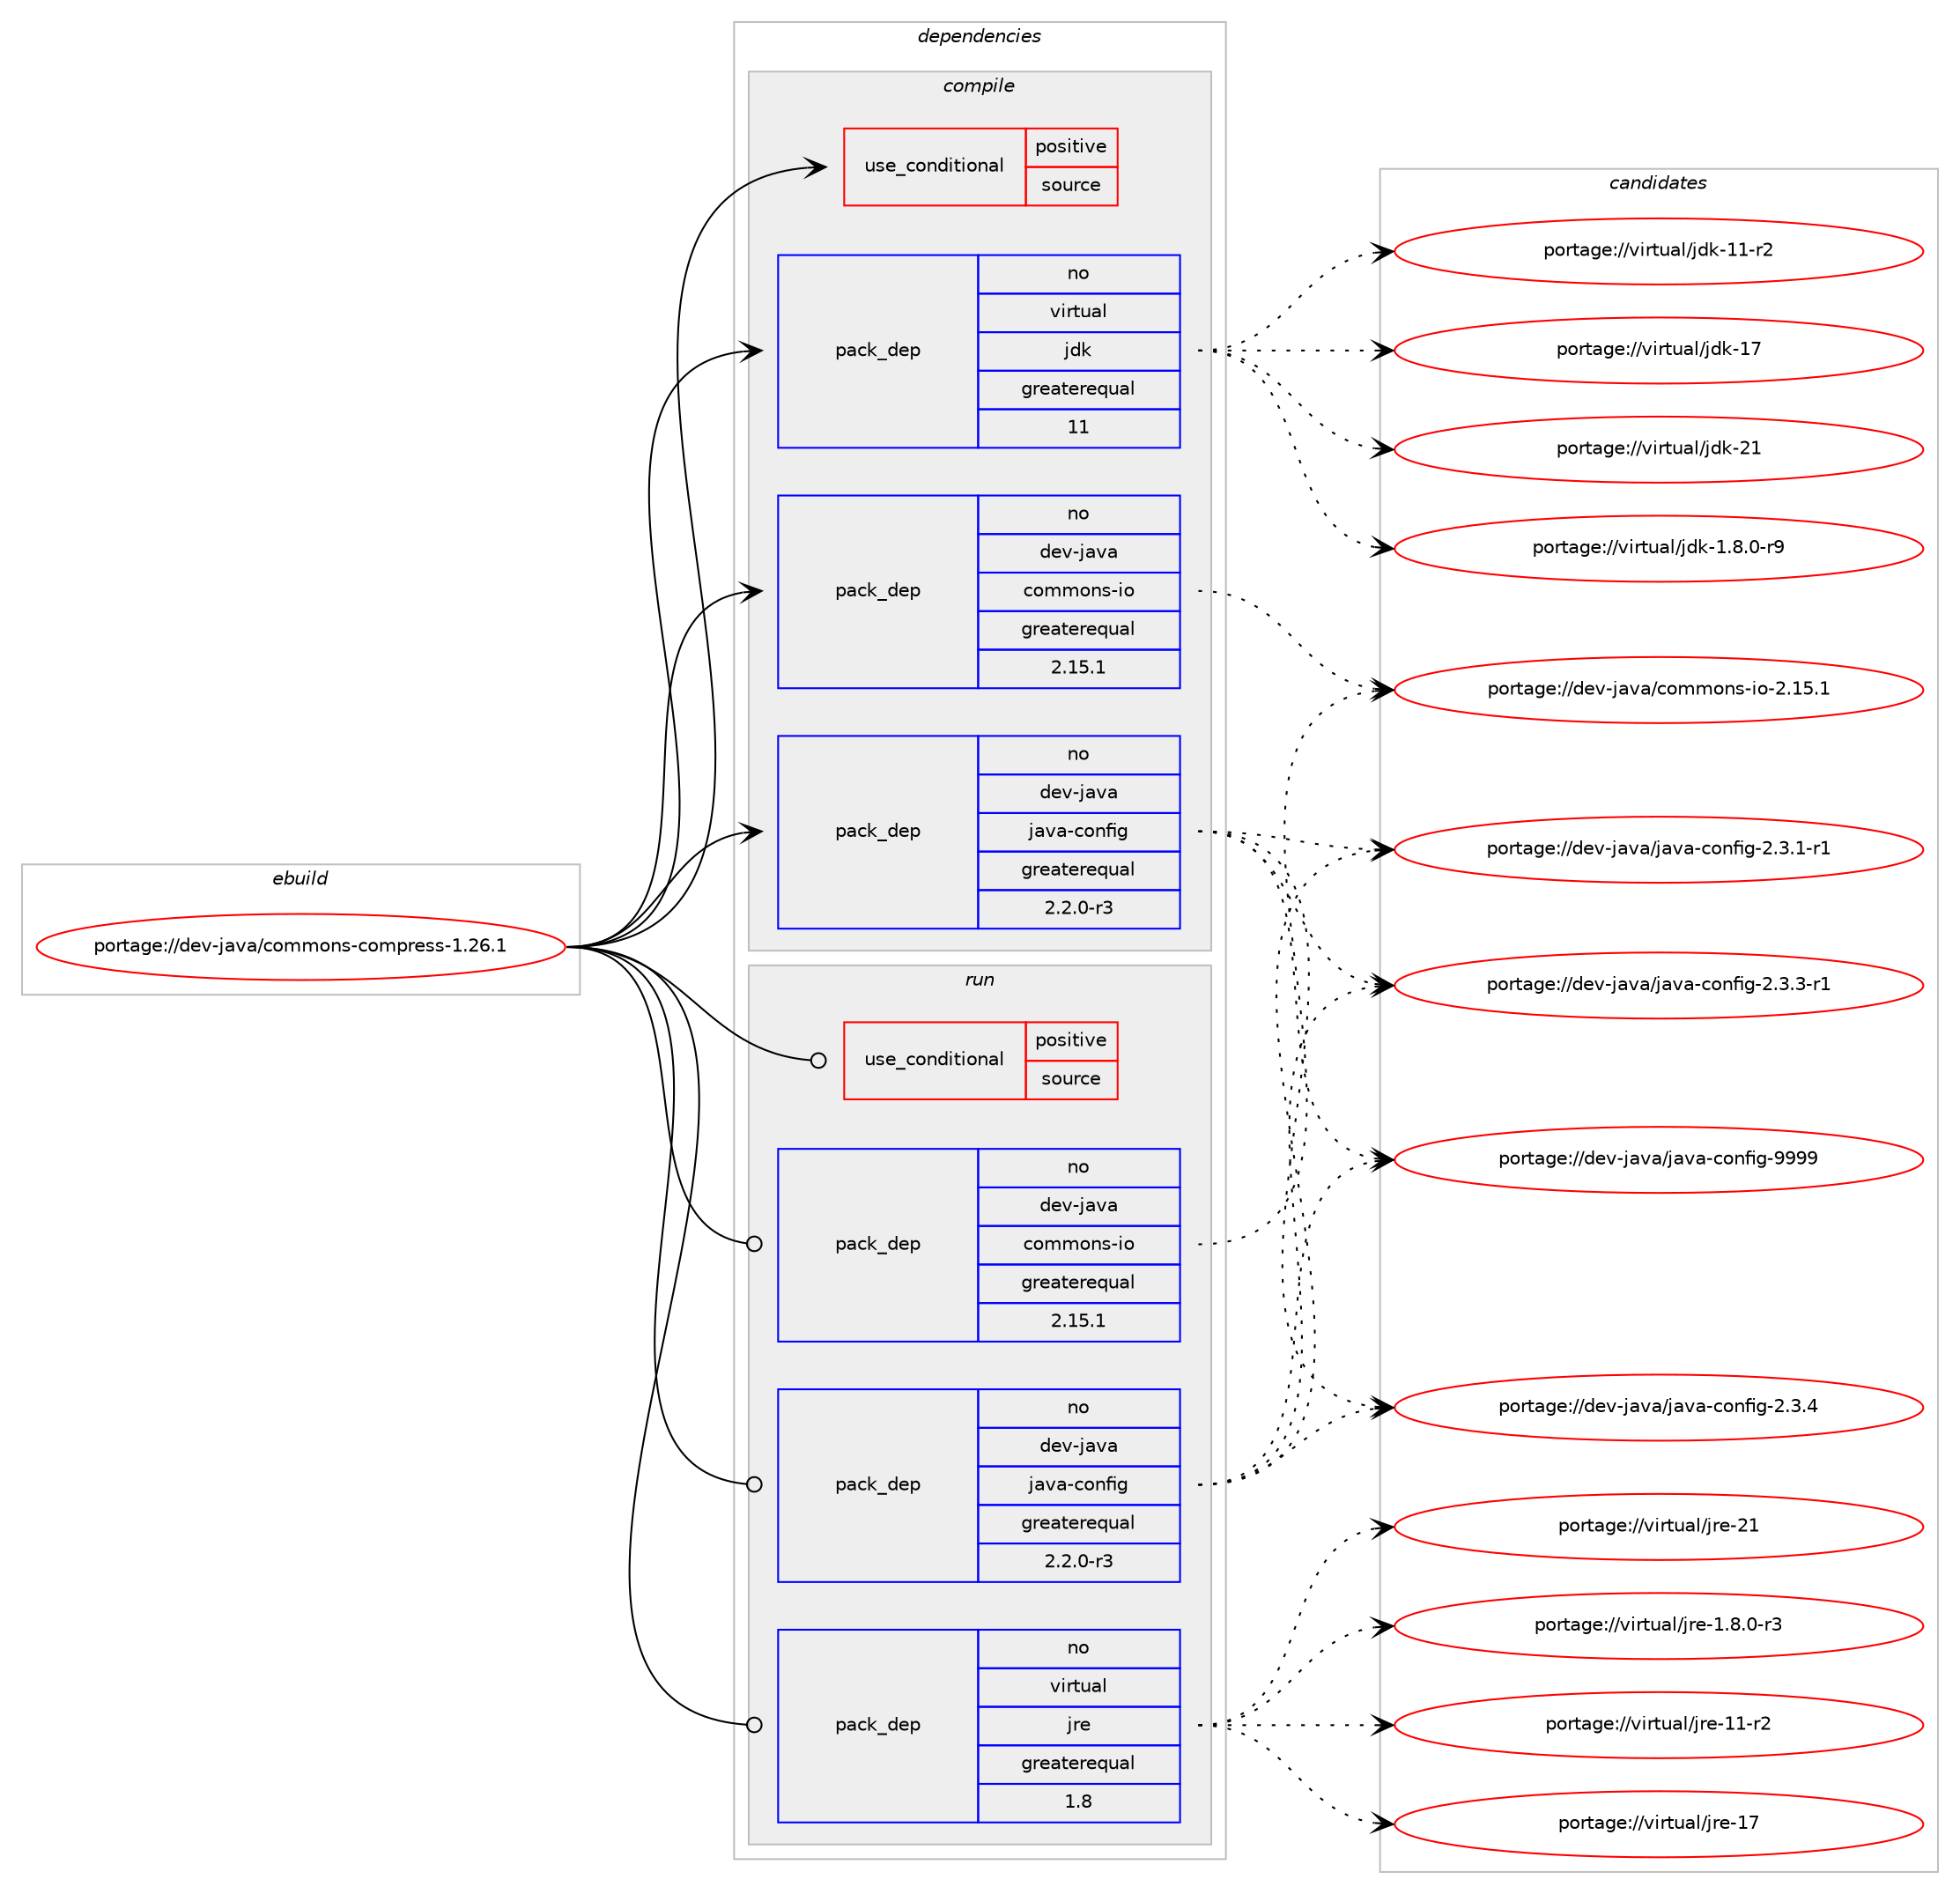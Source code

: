 digraph prolog {

# *************
# Graph options
# *************

newrank=true;
concentrate=true;
compound=true;
graph [rankdir=LR,fontname=Helvetica,fontsize=10,ranksep=1.5];#, ranksep=2.5, nodesep=0.2];
edge  [arrowhead=vee];
node  [fontname=Helvetica,fontsize=10];

# **********
# The ebuild
# **********

subgraph cluster_leftcol {
color=gray;
rank=same;
label=<<i>ebuild</i>>;
id [label="portage://dev-java/commons-compress-1.26.1", color=red, width=4, href="../dev-java/commons-compress-1.26.1.svg"];
}

# ****************
# The dependencies
# ****************

subgraph cluster_midcol {
color=gray;
label=<<i>dependencies</i>>;
subgraph cluster_compile {
fillcolor="#eeeeee";
style=filled;
label=<<i>compile</i>>;
subgraph cond20958 {
dependency47161 [label=<<TABLE BORDER="0" CELLBORDER="1" CELLSPACING="0" CELLPADDING="4"><TR><TD ROWSPAN="3" CELLPADDING="10">use_conditional</TD></TR><TR><TD>positive</TD></TR><TR><TD>source</TD></TR></TABLE>>, shape=none, color=red];
# *** BEGIN UNKNOWN DEPENDENCY TYPE (TODO) ***
# dependency47161 -> package_dependency(portage://dev-java/commons-compress-1.26.1,install,no,app-arch,zip,none,[,,],[],[])
# *** END UNKNOWN DEPENDENCY TYPE (TODO) ***

}
id:e -> dependency47161:w [weight=20,style="solid",arrowhead="vee"];
# *** BEGIN UNKNOWN DEPENDENCY TYPE (TODO) ***
# id -> package_dependency(portage://dev-java/commons-compress-1.26.1,install,no,dev-java,asm,none,[,,],[slot(9)],[])
# *** END UNKNOWN DEPENDENCY TYPE (TODO) ***

# *** BEGIN UNKNOWN DEPENDENCY TYPE (TODO) ***
# id -> package_dependency(portage://dev-java/commons-compress-1.26.1,install,no,dev-java,brotli-dec,none,[,,],[slot(0)],[])
# *** END UNKNOWN DEPENDENCY TYPE (TODO) ***

# *** BEGIN UNKNOWN DEPENDENCY TYPE (TODO) ***
# id -> package_dependency(portage://dev-java/commons-compress-1.26.1,install,no,dev-java,commons-codec,none,[,,],[slot(0)],[])
# *** END UNKNOWN DEPENDENCY TYPE (TODO) ***

subgraph pack25179 {
dependency47162 [label=<<TABLE BORDER="0" CELLBORDER="1" CELLSPACING="0" CELLPADDING="4" WIDTH="220"><TR><TD ROWSPAN="6" CELLPADDING="30">pack_dep</TD></TR><TR><TD WIDTH="110">no</TD></TR><TR><TD>dev-java</TD></TR><TR><TD>commons-io</TD></TR><TR><TD>greaterequal</TD></TR><TR><TD>2.15.1</TD></TR></TABLE>>, shape=none, color=blue];
}
id:e -> dependency47162:w [weight=20,style="solid",arrowhead="vee"];
# *** BEGIN UNKNOWN DEPENDENCY TYPE (TODO) ***
# id -> package_dependency(portage://dev-java/commons-compress-1.26.1,install,no,dev-java,commons-lang,none,[,,],[slot(3.6)],[])
# *** END UNKNOWN DEPENDENCY TYPE (TODO) ***

subgraph pack25180 {
dependency47163 [label=<<TABLE BORDER="0" CELLBORDER="1" CELLSPACING="0" CELLPADDING="4" WIDTH="220"><TR><TD ROWSPAN="6" CELLPADDING="30">pack_dep</TD></TR><TR><TD WIDTH="110">no</TD></TR><TR><TD>dev-java</TD></TR><TR><TD>java-config</TD></TR><TR><TD>greaterequal</TD></TR><TR><TD>2.2.0-r3</TD></TR></TABLE>>, shape=none, color=blue];
}
id:e -> dependency47163:w [weight=20,style="solid",arrowhead="vee"];
# *** BEGIN UNKNOWN DEPENDENCY TYPE (TODO) ***
# id -> package_dependency(portage://dev-java/commons-compress-1.26.1,install,no,dev-java,osgi-core,none,[,,],[slot(0)],[])
# *** END UNKNOWN DEPENDENCY TYPE (TODO) ***

# *** BEGIN UNKNOWN DEPENDENCY TYPE (TODO) ***
# id -> package_dependency(portage://dev-java/commons-compress-1.26.1,install,no,dev-java,xz-java,none,[,,],[slot(0)],[])
# *** END UNKNOWN DEPENDENCY TYPE (TODO) ***

# *** BEGIN UNKNOWN DEPENDENCY TYPE (TODO) ***
# id -> package_dependency(portage://dev-java/commons-compress-1.26.1,install,no,dev-java,zstd-jni,none,[,,],[slot(0)],[])
# *** END UNKNOWN DEPENDENCY TYPE (TODO) ***

subgraph pack25181 {
dependency47164 [label=<<TABLE BORDER="0" CELLBORDER="1" CELLSPACING="0" CELLPADDING="4" WIDTH="220"><TR><TD ROWSPAN="6" CELLPADDING="30">pack_dep</TD></TR><TR><TD WIDTH="110">no</TD></TR><TR><TD>virtual</TD></TR><TR><TD>jdk</TD></TR><TR><TD>greaterequal</TD></TR><TR><TD>11</TD></TR></TABLE>>, shape=none, color=blue];
}
id:e -> dependency47164:w [weight=20,style="solid",arrowhead="vee"];
}
subgraph cluster_compileandrun {
fillcolor="#eeeeee";
style=filled;
label=<<i>compile and run</i>>;
}
subgraph cluster_run {
fillcolor="#eeeeee";
style=filled;
label=<<i>run</i>>;
subgraph cond20959 {
dependency47165 [label=<<TABLE BORDER="0" CELLBORDER="1" CELLSPACING="0" CELLPADDING="4"><TR><TD ROWSPAN="3" CELLPADDING="10">use_conditional</TD></TR><TR><TD>positive</TD></TR><TR><TD>source</TD></TR></TABLE>>, shape=none, color=red];
# *** BEGIN UNKNOWN DEPENDENCY TYPE (TODO) ***
# dependency47165 -> package_dependency(portage://dev-java/commons-compress-1.26.1,run,no,app-arch,zip,none,[,,],[],[])
# *** END UNKNOWN DEPENDENCY TYPE (TODO) ***

}
id:e -> dependency47165:w [weight=20,style="solid",arrowhead="odot"];
# *** BEGIN UNKNOWN DEPENDENCY TYPE (TODO) ***
# id -> package_dependency(portage://dev-java/commons-compress-1.26.1,run,no,dev-java,asm,none,[,,],[slot(9)],[])
# *** END UNKNOWN DEPENDENCY TYPE (TODO) ***

# *** BEGIN UNKNOWN DEPENDENCY TYPE (TODO) ***
# id -> package_dependency(portage://dev-java/commons-compress-1.26.1,run,no,dev-java,brotli-dec,none,[,,],[slot(0)],[])
# *** END UNKNOWN DEPENDENCY TYPE (TODO) ***

# *** BEGIN UNKNOWN DEPENDENCY TYPE (TODO) ***
# id -> package_dependency(portage://dev-java/commons-compress-1.26.1,run,no,dev-java,commons-codec,none,[,,],[slot(0)],[])
# *** END UNKNOWN DEPENDENCY TYPE (TODO) ***

subgraph pack25182 {
dependency47166 [label=<<TABLE BORDER="0" CELLBORDER="1" CELLSPACING="0" CELLPADDING="4" WIDTH="220"><TR><TD ROWSPAN="6" CELLPADDING="30">pack_dep</TD></TR><TR><TD WIDTH="110">no</TD></TR><TR><TD>dev-java</TD></TR><TR><TD>commons-io</TD></TR><TR><TD>greaterequal</TD></TR><TR><TD>2.15.1</TD></TR></TABLE>>, shape=none, color=blue];
}
id:e -> dependency47166:w [weight=20,style="solid",arrowhead="odot"];
# *** BEGIN UNKNOWN DEPENDENCY TYPE (TODO) ***
# id -> package_dependency(portage://dev-java/commons-compress-1.26.1,run,no,dev-java,commons-lang,none,[,,],[slot(3.6)],[])
# *** END UNKNOWN DEPENDENCY TYPE (TODO) ***

subgraph pack25183 {
dependency47167 [label=<<TABLE BORDER="0" CELLBORDER="1" CELLSPACING="0" CELLPADDING="4" WIDTH="220"><TR><TD ROWSPAN="6" CELLPADDING="30">pack_dep</TD></TR><TR><TD WIDTH="110">no</TD></TR><TR><TD>dev-java</TD></TR><TR><TD>java-config</TD></TR><TR><TD>greaterequal</TD></TR><TR><TD>2.2.0-r3</TD></TR></TABLE>>, shape=none, color=blue];
}
id:e -> dependency47167:w [weight=20,style="solid",arrowhead="odot"];
# *** BEGIN UNKNOWN DEPENDENCY TYPE (TODO) ***
# id -> package_dependency(portage://dev-java/commons-compress-1.26.1,run,no,dev-java,xz-java,none,[,,],[slot(0)],[])
# *** END UNKNOWN DEPENDENCY TYPE (TODO) ***

# *** BEGIN UNKNOWN DEPENDENCY TYPE (TODO) ***
# id -> package_dependency(portage://dev-java/commons-compress-1.26.1,run,no,dev-java,zstd-jni,none,[,,],[slot(0)],[])
# *** END UNKNOWN DEPENDENCY TYPE (TODO) ***

subgraph pack25184 {
dependency47168 [label=<<TABLE BORDER="0" CELLBORDER="1" CELLSPACING="0" CELLPADDING="4" WIDTH="220"><TR><TD ROWSPAN="6" CELLPADDING="30">pack_dep</TD></TR><TR><TD WIDTH="110">no</TD></TR><TR><TD>virtual</TD></TR><TR><TD>jre</TD></TR><TR><TD>greaterequal</TD></TR><TR><TD>1.8</TD></TR></TABLE>>, shape=none, color=blue];
}
id:e -> dependency47168:w [weight=20,style="solid",arrowhead="odot"];
}
}

# **************
# The candidates
# **************

subgraph cluster_choices {
rank=same;
color=gray;
label=<<i>candidates</i>>;

subgraph choice25179 {
color=black;
nodesep=1;
choice10010111845106971189747991111091091111101154510511145504649534649 [label="portage://dev-java/commons-io-2.15.1", color=red, width=4,href="../dev-java/commons-io-2.15.1.svg"];
dependency47162:e -> choice10010111845106971189747991111091091111101154510511145504649534649:w [style=dotted,weight="100"];
}
subgraph choice25180 {
color=black;
nodesep=1;
choice10010111845106971189747106971189745991111101021051034550465146494511449 [label="portage://dev-java/java-config-2.3.1-r1", color=red, width=4,href="../dev-java/java-config-2.3.1-r1.svg"];
choice10010111845106971189747106971189745991111101021051034550465146514511449 [label="portage://dev-java/java-config-2.3.3-r1", color=red, width=4,href="../dev-java/java-config-2.3.3-r1.svg"];
choice1001011184510697118974710697118974599111110102105103455046514652 [label="portage://dev-java/java-config-2.3.4", color=red, width=4,href="../dev-java/java-config-2.3.4.svg"];
choice10010111845106971189747106971189745991111101021051034557575757 [label="portage://dev-java/java-config-9999", color=red, width=4,href="../dev-java/java-config-9999.svg"];
dependency47163:e -> choice10010111845106971189747106971189745991111101021051034550465146494511449:w [style=dotted,weight="100"];
dependency47163:e -> choice10010111845106971189747106971189745991111101021051034550465146514511449:w [style=dotted,weight="100"];
dependency47163:e -> choice1001011184510697118974710697118974599111110102105103455046514652:w [style=dotted,weight="100"];
dependency47163:e -> choice10010111845106971189747106971189745991111101021051034557575757:w [style=dotted,weight="100"];
}
subgraph choice25181 {
color=black;
nodesep=1;
choice11810511411611797108471061001074549465646484511457 [label="portage://virtual/jdk-1.8.0-r9", color=red, width=4,href="../virtual/jdk-1.8.0-r9.svg"];
choice11810511411611797108471061001074549494511450 [label="portage://virtual/jdk-11-r2", color=red, width=4,href="../virtual/jdk-11-r2.svg"];
choice1181051141161179710847106100107454955 [label="portage://virtual/jdk-17", color=red, width=4,href="../virtual/jdk-17.svg"];
choice1181051141161179710847106100107455049 [label="portage://virtual/jdk-21", color=red, width=4,href="../virtual/jdk-21.svg"];
dependency47164:e -> choice11810511411611797108471061001074549465646484511457:w [style=dotted,weight="100"];
dependency47164:e -> choice11810511411611797108471061001074549494511450:w [style=dotted,weight="100"];
dependency47164:e -> choice1181051141161179710847106100107454955:w [style=dotted,weight="100"];
dependency47164:e -> choice1181051141161179710847106100107455049:w [style=dotted,weight="100"];
}
subgraph choice25182 {
color=black;
nodesep=1;
choice10010111845106971189747991111091091111101154510511145504649534649 [label="portage://dev-java/commons-io-2.15.1", color=red, width=4,href="../dev-java/commons-io-2.15.1.svg"];
dependency47166:e -> choice10010111845106971189747991111091091111101154510511145504649534649:w [style=dotted,weight="100"];
}
subgraph choice25183 {
color=black;
nodesep=1;
choice10010111845106971189747106971189745991111101021051034550465146494511449 [label="portage://dev-java/java-config-2.3.1-r1", color=red, width=4,href="../dev-java/java-config-2.3.1-r1.svg"];
choice10010111845106971189747106971189745991111101021051034550465146514511449 [label="portage://dev-java/java-config-2.3.3-r1", color=red, width=4,href="../dev-java/java-config-2.3.3-r1.svg"];
choice1001011184510697118974710697118974599111110102105103455046514652 [label="portage://dev-java/java-config-2.3.4", color=red, width=4,href="../dev-java/java-config-2.3.4.svg"];
choice10010111845106971189747106971189745991111101021051034557575757 [label="portage://dev-java/java-config-9999", color=red, width=4,href="../dev-java/java-config-9999.svg"];
dependency47167:e -> choice10010111845106971189747106971189745991111101021051034550465146494511449:w [style=dotted,weight="100"];
dependency47167:e -> choice10010111845106971189747106971189745991111101021051034550465146514511449:w [style=dotted,weight="100"];
dependency47167:e -> choice1001011184510697118974710697118974599111110102105103455046514652:w [style=dotted,weight="100"];
dependency47167:e -> choice10010111845106971189747106971189745991111101021051034557575757:w [style=dotted,weight="100"];
}
subgraph choice25184 {
color=black;
nodesep=1;
choice11810511411611797108471061141014549465646484511451 [label="portage://virtual/jre-1.8.0-r3", color=red, width=4,href="../virtual/jre-1.8.0-r3.svg"];
choice11810511411611797108471061141014549494511450 [label="portage://virtual/jre-11-r2", color=red, width=4,href="../virtual/jre-11-r2.svg"];
choice1181051141161179710847106114101454955 [label="portage://virtual/jre-17", color=red, width=4,href="../virtual/jre-17.svg"];
choice1181051141161179710847106114101455049 [label="portage://virtual/jre-21", color=red, width=4,href="../virtual/jre-21.svg"];
dependency47168:e -> choice11810511411611797108471061141014549465646484511451:w [style=dotted,weight="100"];
dependency47168:e -> choice11810511411611797108471061141014549494511450:w [style=dotted,weight="100"];
dependency47168:e -> choice1181051141161179710847106114101454955:w [style=dotted,weight="100"];
dependency47168:e -> choice1181051141161179710847106114101455049:w [style=dotted,weight="100"];
}
}

}
